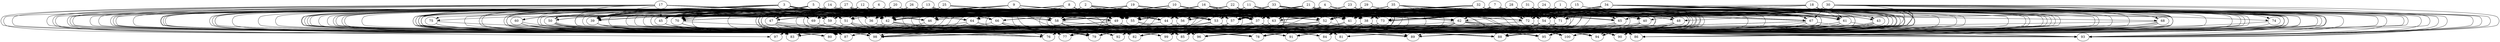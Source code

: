 // DAG automatically generated by daggen at Tue Jul 18 11:30:58 2017
// ./daggen --dot -n 100 --fat 0.8 --regular 0.8 --density 0.8 --jump 2 
digraph G {
  1 [size="198662981998", alpha="0.01"]
  1 -> 37 [size ="209715200"]
  1 -> 39 [size ="209715200"]
  1 -> 41 [size ="209715200"]
  1 -> 46 [size ="209715200"]
  1 -> 49 [size ="209715200"]
  1 -> 52 [size ="209715200"]
  1 -> 53 [size ="209715200"]
  1 -> 54 [size ="209715200"]
  1 -> 55 [size ="209715200"]
  1 -> 58 [size ="209715200"]
  1 -> 61 [size ="209715200"]
  1 -> 63 [size ="209715200"]
  1 -> 65 [size ="209715200"]
  1 -> 67 [size ="209715200"]
  1 -> 71 [size ="209715200"]
  1 -> 72 [size ="209715200"]
  1 -> 73 [size ="209715200"]
  1 -> 78 [size ="209715200"]
  1 -> 79 [size ="209715200"]
  1 -> 85 [size ="209715200"]
  1 -> 87 [size ="209715200"]
  1 -> 93 [size ="209715200"]
  1 -> 94 [size ="209715200"]
  1 -> 95 [size ="209715200"]
  1 -> 96 [size ="209715200"]
  2 [size="7670097732", alpha="0.02"]
  2 -> 36 [size ="679477248"]
  2 -> 38 [size ="679477248"]
  2 -> 39 [size ="679477248"]
  2 -> 42 [size ="679477248"]
  2 -> 44 [size ="679477248"]
  2 -> 46 [size ="679477248"]
  2 -> 48 [size ="679477248"]
  2 -> 49 [size ="679477248"]
  2 -> 50 [size ="679477248"]
  2 -> 52 [size ="679477248"]
  2 -> 53 [size ="679477248"]
  2 -> 54 [size ="679477248"]
  2 -> 55 [size ="679477248"]
  2 -> 56 [size ="679477248"]
  2 -> 58 [size ="679477248"]
  2 -> 59 [size ="679477248"]
  2 -> 61 [size ="679477248"]
  2 -> 63 [size ="679477248"]
  2 -> 69 [size ="679477248"]
  2 -> 70 [size ="679477248"]
  2 -> 71 [size ="679477248"]
  2 -> 72 [size ="679477248"]
  2 -> 73 [size ="679477248"]
  2 -> 77 [size ="679477248"]
  2 -> 78 [size ="679477248"]
  2 -> 79 [size ="679477248"]
  2 -> 85 [size ="679477248"]
  2 -> 95 [size ="679477248"]
  2 -> 98 [size ="679477248"]
  3 [size="1148637644", alpha="0.08"]
  3 -> 37 [size ="33554432"]
  3 -> 39 [size ="33554432"]
  3 -> 39 [size ="33554432"]
  3 -> 42 [size ="33554432"]
  3 -> 45 [size ="33554432"]
  3 -> 46 [size ="33554432"]
  3 -> 47 [size ="33554432"]
  3 -> 49 [size ="33554432"]
  3 -> 51 [size ="33554432"]
  3 -> 52 [size ="33554432"]
  3 -> 53 [size ="33554432"]
  3 -> 55 [size ="33554432"]
  3 -> 55 [size ="33554432"]
  3 -> 57 [size ="33554432"]
  3 -> 61 [size ="33554432"]
  3 -> 63 [size ="33554432"]
  3 -> 65 [size ="33554432"]
  3 -> 69 [size ="33554432"]
  3 -> 70 [size ="33554432"]
  3 -> 72 [size ="33554432"]
  3 -> 75 [size ="33554432"]
  3 -> 76 [size ="33554432"]
  3 -> 77 [size ="33554432"]
  3 -> 78 [size ="33554432"]
  3 -> 79 [size ="33554432"]
  3 -> 79 [size ="33554432"]
  3 -> 83 [size ="33554432"]
  3 -> 85 [size ="33554432"]
  3 -> 87 [size ="33554432"]
  3 -> 96 [size ="33554432"]
  4 [size="28991029248", alpha="0.00"]
  4 -> 37 [size ="75497472"]
  4 -> 39 [size ="75497472"]
  4 -> 41 [size ="75497472"]
  4 -> 43 [size ="75497472"]
  4 -> 44 [size ="75497472"]
  4 -> 46 [size ="75497472"]
  4 -> 49 [size ="75497472"]
  4 -> 49 [size ="75497472"]
  4 -> 52 [size ="75497472"]
  4 -> 52 [size ="75497472"]
  4 -> 53 [size ="75497472"]
  4 -> 54 [size ="75497472"]
  4 -> 57 [size ="75497472"]
  4 -> 57 [size ="75497472"]
  4 -> 61 [size ="75497472"]
  4 -> 62 [size ="75497472"]
  4 -> 63 [size ="75497472"]
  4 -> 70 [size ="75497472"]
  4 -> 71 [size ="75497472"]
  4 -> 72 [size ="75497472"]
  4 -> 76 [size ="75497472"]
  4 -> 79 [size ="75497472"]
  4 -> 82 [size ="75497472"]
  4 -> 84 [size ="75497472"]
  4 -> 85 [size ="75497472"]
  4 -> 93 [size ="75497472"]
  4 -> 100 [size ="75497472"]
  5 [size="10849911450", alpha="0.06"]
  5 -> 37 [size ="301989888"]
  5 -> 39 [size ="301989888"]
  5 -> 40 [size ="301989888"]
  5 -> 41 [size ="301989888"]
  5 -> 42 [size ="301989888"]
  5 -> 44 [size ="301989888"]
  5 -> 45 [size ="301989888"]
  5 -> 46 [size ="301989888"]
  5 -> 49 [size ="301989888"]
  5 -> 51 [size ="301989888"]
  5 -> 54 [size ="301989888"]
  5 -> 57 [size ="301989888"]
  5 -> 58 [size ="301989888"]
  5 -> 59 [size ="301989888"]
  5 -> 63 [size ="301989888"]
  5 -> 69 [size ="301989888"]
  5 -> 70 [size ="301989888"]
  5 -> 70 [size ="301989888"]
  5 -> 71 [size ="301989888"]
  5 -> 72 [size ="301989888"]
  5 -> 76 [size ="301989888"]
  5 -> 77 [size ="301989888"]
  5 -> 80 [size ="301989888"]
  5 -> 82 [size ="301989888"]
  5 -> 83 [size ="301989888"]
  5 -> 85 [size ="301989888"]
  5 -> 95 [size ="301989888"]
  5 -> 98 [size ="301989888"]
  5 -> 99 [size ="301989888"]
  6 [size="371782222019", alpha="0.14"]
  6 -> 37 [size ="301989888"]
  6 -> 41 [size ="301989888"]
  6 -> 42 [size ="301989888"]
  6 -> 44 [size ="301989888"]
  6 -> 45 [size ="301989888"]
  6 -> 47 [size ="301989888"]
  6 -> 49 [size ="301989888"]
  6 -> 52 [size ="301989888"]
  6 -> 53 [size ="301989888"]
  6 -> 54 [size ="301989888"]
  6 -> 56 [size ="301989888"]
  6 -> 59 [size ="301989888"]
  6 -> 61 [size ="301989888"]
  6 -> 62 [size ="301989888"]
  6 -> 69 [size ="301989888"]
  6 -> 70 [size ="301989888"]
  6 -> 71 [size ="301989888"]
  6 -> 73 [size ="301989888"]
  6 -> 76 [size ="301989888"]
  6 -> 79 [size ="301989888"]
  6 -> 82 [size ="301989888"]
  6 -> 87 [size ="301989888"]
  6 -> 94 [size ="301989888"]
  6 -> 96 [size ="301989888"]
  6 -> 98 [size ="301989888"]
  7 [size="374858871218", alpha="0.13"]
  7 -> 37 [size ="301989888"]
  7 -> 42 [size ="301989888"]
  7 -> 42 [size ="301989888"]
  7 -> 43 [size ="301989888"]
  7 -> 44 [size ="301989888"]
  7 -> 48 [size ="301989888"]
  7 -> 51 [size ="301989888"]
  7 -> 53 [size ="301989888"]
  7 -> 54 [size ="301989888"]
  7 -> 56 [size ="301989888"]
  7 -> 61 [size ="301989888"]
  7 -> 62 [size ="301989888"]
  7 -> 65 [size ="301989888"]
  7 -> 66 [size ="301989888"]
  7 -> 67 [size ="301989888"]
  7 -> 69 [size ="301989888"]
  7 -> 71 [size ="301989888"]
  7 -> 73 [size ="301989888"]
  7 -> 77 [size ="301989888"]
  7 -> 78 [size ="301989888"]
  7 -> 82 [size ="301989888"]
  7 -> 93 [size ="301989888"]
  7 -> 96 [size ="301989888"]
  7 -> 96 [size ="301989888"]
  7 -> 98 [size ="301989888"]
  8 [size="25791939506", alpha="0.08"]
  8 -> 37 [size ="33554432"]
  8 -> 38 [size ="33554432"]
  8 -> 39 [size ="33554432"]
  8 -> 40 [size ="33554432"]
  8 -> 42 [size ="33554432"]
  8 -> 44 [size ="33554432"]
  8 -> 45 [size ="33554432"]
  8 -> 49 [size ="33554432"]
  8 -> 50 [size ="33554432"]
  8 -> 53 [size ="33554432"]
  8 -> 56 [size ="33554432"]
  8 -> 57 [size ="33554432"]
  8 -> 59 [size ="33554432"]
  8 -> 62 [size ="33554432"]
  8 -> 63 [size ="33554432"]
  8 -> 69 [size ="33554432"]
  8 -> 70 [size ="33554432"]
  8 -> 72 [size ="33554432"]
  8 -> 78 [size ="33554432"]
  8 -> 79 [size ="33554432"]
  8 -> 88 [size ="33554432"]
  8 -> 96 [size ="33554432"]
  8 -> 98 [size ="33554432"]
  8 -> 100 [size ="33554432"]
  9 [size="270804217", alpha="0.17"]
  9 -> 36 [size ="33554432"]
  9 -> 38 [size ="33554432"]
  9 -> 39 [size ="33554432"]
  9 -> 42 [size ="33554432"]
  9 -> 42 [size ="33554432"]
  9 -> 44 [size ="33554432"]
  9 -> 45 [size ="33554432"]
  9 -> 46 [size ="33554432"]
  9 -> 47 [size ="33554432"]
  9 -> 55 [size ="33554432"]
  9 -> 56 [size ="33554432"]
  9 -> 58 [size ="33554432"]
  9 -> 59 [size ="33554432"]
  9 -> 61 [size ="33554432"]
  9 -> 62 [size ="33554432"]
  9 -> 63 [size ="33554432"]
  9 -> 70 [size ="33554432"]
  9 -> 72 [size ="33554432"]
  9 -> 73 [size ="33554432"]
  9 -> 78 [size ="33554432"]
  9 -> 79 [size ="33554432"]
  9 -> 81 [size ="33554432"]
  9 -> 95 [size ="33554432"]
  9 -> 98 [size ="33554432"]
  10 [size="8589934592", alpha="0.03"]
  10 -> 37 [size ="33554432"]
  10 -> 38 [size ="33554432"]
  10 -> 41 [size ="33554432"]
  10 -> 42 [size ="33554432"]
  10 -> 44 [size ="33554432"]
  10 -> 54 [size ="33554432"]
  10 -> 55 [size ="33554432"]
  10 -> 56 [size ="33554432"]
  10 -> 57 [size ="33554432"]
  10 -> 58 [size ="33554432"]
  10 -> 59 [size ="33554432"]
  10 -> 63 [size ="33554432"]
  10 -> 69 [size ="33554432"]
  10 -> 72 [size ="33554432"]
  10 -> 73 [size ="33554432"]
  10 -> 80 [size ="33554432"]
  10 -> 83 [size ="33554432"]
  10 -> 85 [size ="33554432"]
  11 [size="28991029248", alpha="0.06"]
  11 -> 37 [size ="75497472"]
  11 -> 41 [size ="75497472"]
  11 -> 44 [size ="75497472"]
  11 -> 45 [size ="75497472"]
  11 -> 47 [size ="75497472"]
  11 -> 49 [size ="75497472"]
  11 -> 54 [size ="75497472"]
  11 -> 55 [size ="75497472"]
  11 -> 56 [size ="75497472"]
  11 -> 57 [size ="75497472"]
  11 -> 59 [size ="75497472"]
  11 -> 63 [size ="75497472"]
  11 -> 64 [size ="75497472"]
  11 -> 67 [size ="75497472"]
  11 -> 69 [size ="75497472"]
  11 -> 71 [size ="75497472"]
  11 -> 72 [size ="75497472"]
  11 -> 76 [size ="75497472"]
  11 -> 79 [size ="75497472"]
  11 -> 82 [size ="75497472"]
  11 -> 94 [size ="75497472"]
  11 -> 95 [size ="75497472"]
  12 [size="10679253097", alpha="0.10"]
  12 -> 36 [size ="838860800"]
  12 -> 37 [size ="838860800"]
  12 -> 39 [size ="838860800"]
  12 -> 41 [size ="838860800"]
  12 -> 42 [size ="838860800"]
  12 -> 44 [size ="838860800"]
  12 -> 45 [size ="838860800"]
  12 -> 46 [size ="838860800"]
  12 -> 49 [size ="838860800"]
  12 -> 51 [size ="838860800"]
  12 -> 53 [size ="838860800"]
  12 -> 54 [size ="838860800"]
  12 -> 55 [size ="838860800"]
  12 -> 56 [size ="838860800"]
  12 -> 57 [size ="838860800"]
  12 -> 58 [size ="838860800"]
  12 -> 59 [size ="838860800"]
  12 -> 63 [size ="838860800"]
  12 -> 65 [size ="838860800"]
  12 -> 67 [size ="838860800"]
  12 -> 69 [size ="838860800"]
  12 -> 70 [size ="838860800"]
  12 -> 78 [size ="838860800"]
  12 -> 80 [size ="838860800"]
  12 -> 84 [size ="838860800"]
  12 -> 85 [size ="838860800"]
  12 -> 89 [size ="838860800"]
  12 -> 95 [size ="838860800"]
  12 -> 96 [size ="838860800"]
  12 -> 98 [size ="838860800"]
  12 -> 99 [size ="838860800"]
  13 [size="368293445632", alpha="0.02"]
  13 -> 37 [size ="411041792"]
  13 -> 37 [size ="411041792"]
  13 -> 39 [size ="411041792"]
  13 -> 41 [size ="411041792"]
  13 -> 42 [size ="411041792"]
  13 -> 46 [size ="411041792"]
  13 -> 47 [size ="411041792"]
  13 -> 48 [size ="411041792"]
  13 -> 51 [size ="411041792"]
  13 -> 53 [size ="411041792"]
  13 -> 53 [size ="411041792"]
  13 -> 55 [size ="411041792"]
  13 -> 59 [size ="411041792"]
  13 -> 60 [size ="411041792"]
  13 -> 61 [size ="411041792"]
  13 -> 63 [size ="411041792"]
  13 -> 66 [size ="411041792"]
  13 -> 69 [size ="411041792"]
  13 -> 70 [size ="411041792"]
  13 -> 71 [size ="411041792"]
  13 -> 72 [size ="411041792"]
  13 -> 73 [size ="411041792"]
  13 -> 76 [size ="411041792"]
  13 -> 78 [size ="411041792"]
  13 -> 79 [size ="411041792"]
  13 -> 84 [size ="411041792"]
  13 -> 98 [size ="411041792"]
  13 -> 99 [size ="411041792"]
  14 [size="36837519431", alpha="0.08"]
  14 -> 37 [size ="838860800"]
  14 -> 39 [size ="838860800"]
  14 -> 39 [size ="838860800"]
  14 -> 42 [size ="838860800"]
  14 -> 42 [size ="838860800"]
  14 -> 44 [size ="838860800"]
  14 -> 45 [size ="838860800"]
  14 -> 52 [size ="838860800"]
  14 -> 54 [size ="838860800"]
  14 -> 56 [size ="838860800"]
  14 -> 58 [size ="838860800"]
  14 -> 59 [size ="838860800"]
  14 -> 59 [size ="838860800"]
  14 -> 60 [size ="838860800"]
  14 -> 63 [size ="838860800"]
  14 -> 66 [size ="838860800"]
  14 -> 69 [size ="838860800"]
  14 -> 69 [size ="838860800"]
  14 -> 72 [size ="838860800"]
  14 -> 76 [size ="838860800"]
  14 -> 79 [size ="838860800"]
  14 -> 80 [size ="838860800"]
  14 -> 84 [size ="838860800"]
  14 -> 99 [size ="838860800"]
  15 [size="9443990715", alpha="0.08"]
  15 -> 37 [size ="209715200"]
  15 -> 42 [size ="209715200"]
  15 -> 44 [size ="209715200"]
  15 -> 52 [size ="209715200"]
  15 -> 57 [size ="209715200"]
  15 -> 58 [size ="209715200"]
  15 -> 59 [size ="209715200"]
  15 -> 61 [size ="209715200"]
  15 -> 62 [size ="209715200"]
  15 -> 63 [size ="209715200"]
  15 -> 71 [size ="209715200"]
  15 -> 72 [size ="209715200"]
  15 -> 79 [size ="209715200"]
  15 -> 80 [size ="209715200"]
  15 -> 81 [size ="209715200"]
  15 -> 84 [size ="209715200"]
  15 -> 85 [size ="209715200"]
  15 -> 96 [size ="209715200"]
  15 -> 99 [size ="209715200"]
  15 -> 100 [size ="209715200"]
  16 [size="28991029248", alpha="0.03"]
  16 -> 37 [size ="75497472"]
  16 -> 39 [size ="75497472"]
  16 -> 42 [size ="75497472"]
  16 -> 47 [size ="75497472"]
  16 -> 49 [size ="75497472"]
  16 -> 51 [size ="75497472"]
  16 -> 53 [size ="75497472"]
  16 -> 54 [size ="75497472"]
  16 -> 55 [size ="75497472"]
  16 -> 58 [size ="75497472"]
  16 -> 59 [size ="75497472"]
  16 -> 61 [size ="75497472"]
  16 -> 62 [size ="75497472"]
  16 -> 63 [size ="75497472"]
  16 -> 65 [size ="75497472"]
  16 -> 69 [size ="75497472"]
  16 -> 70 [size ="75497472"]
  16 -> 71 [size ="75497472"]
  16 -> 73 [size ="75497472"]
  16 -> 79 [size ="75497472"]
  16 -> 81 [size ="75497472"]
  16 -> 94 [size ="75497472"]
  16 -> 95 [size ="75497472"]
  16 -> 97 [size ="75497472"]
  16 -> 99 [size ="75497472"]
  17 [size="1073741824000", alpha="0.20"]
  17 -> 38 [size ="838860800"]
  17 -> 39 [size ="838860800"]
  17 -> 41 [size ="838860800"]
  17 -> 42 [size ="838860800"]
  17 -> 45 [size ="838860800"]
  17 -> 49 [size ="838860800"]
  17 -> 53 [size ="838860800"]
  17 -> 55 [size ="838860800"]
  17 -> 57 [size ="838860800"]
  17 -> 59 [size ="838860800"]
  17 -> 59 [size ="838860800"]
  17 -> 71 [size ="838860800"]
  17 -> 73 [size ="838860800"]
  17 -> 76 [size ="838860800"]
  17 -> 79 [size ="838860800"]
  17 -> 80 [size ="838860800"]
  17 -> 87 [size ="838860800"]
  17 -> 90 [size ="838860800"]
  17 -> 91 [size ="838860800"]
  17 -> 95 [size ="838860800"]
  17 -> 97 [size ="838860800"]
  17 -> 98 [size ="838860800"]
  17 -> 99 [size ="838860800"]
  18 [size="51767337328", alpha="0.00"]
  18 -> 38 [size ="838860800"]
  18 -> 39 [size ="838860800"]
  18 -> 40 [size ="838860800"]
  18 -> 41 [size ="838860800"]
  18 -> 42 [size ="838860800"]
  18 -> 49 [size ="838860800"]
  18 -> 54 [size ="838860800"]
  18 -> 57 [size ="838860800"]
  18 -> 61 [size ="838860800"]
  18 -> 72 [size ="838860800"]
  18 -> 74 [size ="838860800"]
  18 -> 76 [size ="838860800"]
  18 -> 78 [size ="838860800"]
  18 -> 82 [size ="838860800"]
  18 -> 85 [size ="838860800"]
  18 -> 86 [size ="838860800"]
  18 -> 94 [size ="838860800"]
  18 -> 95 [size ="838860800"]
  18 -> 96 [size ="838860800"]
  19 [size="35738501054", alpha="0.00"]
  19 -> 37 [size ="33554432"]
  19 -> 38 [size ="33554432"]
  19 -> 39 [size ="33554432"]
  19 -> 41 [size ="33554432"]
  19 -> 42 [size ="33554432"]
  19 -> 46 [size ="33554432"]
  19 -> 49 [size ="33554432"]
  19 -> 51 [size ="33554432"]
  19 -> 52 [size ="33554432"]
  19 -> 55 [size ="33554432"]
  19 -> 56 [size ="33554432"]
  19 -> 58 [size ="33554432"]
  19 -> 63 [size ="33554432"]
  19 -> 65 [size ="33554432"]
  19 -> 67 [size ="33554432"]
  19 -> 70 [size ="33554432"]
  19 -> 74 [size ="33554432"]
  19 -> 76 [size ="33554432"]
  19 -> 96 [size ="33554432"]
  20 [size="748795687547", alpha="0.08"]
  20 -> 36 [size ="679477248"]
  20 -> 37 [size ="679477248"]
  20 -> 38 [size ="679477248"]
  20 -> 39 [size ="679477248"]
  20 -> 45 [size ="679477248"]
  20 -> 51 [size ="679477248"]
  20 -> 52 [size ="679477248"]
  20 -> 53 [size ="679477248"]
  20 -> 54 [size ="679477248"]
  20 -> 55 [size ="679477248"]
  20 -> 57 [size ="679477248"]
  20 -> 59 [size ="679477248"]
  20 -> 60 [size ="679477248"]
  20 -> 63 [size ="679477248"]
  20 -> 69 [size ="679477248"]
  20 -> 70 [size ="679477248"]
  20 -> 72 [size ="679477248"]
  20 -> 73 [size ="679477248"]
  20 -> 77 [size ="679477248"]
  20 -> 78 [size ="679477248"]
  20 -> 82 [size ="679477248"]
  20 -> 98 [size ="679477248"]
  21 [size="356946878756", alpha="0.14"]
  21 -> 36 [size ="536870912"]
  21 -> 38 [size ="536870912"]
  21 -> 38 [size ="536870912"]
  21 -> 39 [size ="536870912"]
  21 -> 41 [size ="536870912"]
  21 -> 49 [size ="536870912"]
  21 -> 52 [size ="536870912"]
  21 -> 53 [size ="536870912"]
  21 -> 54 [size ="536870912"]
  21 -> 55 [size ="536870912"]
  21 -> 56 [size ="536870912"]
  21 -> 57 [size ="536870912"]
  21 -> 59 [size ="536870912"]
  21 -> 63 [size ="536870912"]
  21 -> 69 [size ="536870912"]
  21 -> 70 [size ="536870912"]
  21 -> 71 [size ="536870912"]
  21 -> 72 [size ="536870912"]
  21 -> 73 [size ="536870912"]
  21 -> 81 [size ="536870912"]
  21 -> 88 [size ="536870912"]
  21 -> 90 [size ="536870912"]
  21 -> 93 [size ="536870912"]
  22 [size="1073741824000", alpha="0.07"]
  22 -> 37 [size ="838860800"]
  22 -> 38 [size ="838860800"]
  22 -> 41 [size ="838860800"]
  22 -> 42 [size ="838860800"]
  22 -> 45 [size ="838860800"]
  22 -> 46 [size ="838860800"]
  22 -> 48 [size ="838860800"]
  22 -> 49 [size ="838860800"]
  22 -> 50 [size ="838860800"]
  22 -> 51 [size ="838860800"]
  22 -> 52 [size ="838860800"]
  22 -> 53 [size ="838860800"]
  22 -> 55 [size ="838860800"]
  22 -> 57 [size ="838860800"]
  22 -> 58 [size ="838860800"]
  22 -> 59 [size ="838860800"]
  22 -> 60 [size ="838860800"]
  22 -> 62 [size ="838860800"]
  22 -> 63 [size ="838860800"]
  22 -> 65 [size ="838860800"]
  22 -> 66 [size ="838860800"]
  22 -> 69 [size ="838860800"]
  22 -> 71 [size ="838860800"]
  22 -> 72 [size ="838860800"]
  22 -> 73 [size ="838860800"]
  22 -> 76 [size ="838860800"]
  22 -> 86 [size ="838860800"]
  22 -> 88 [size ="838860800"]
  22 -> 94 [size ="838860800"]
  22 -> 99 [size ="838860800"]
  22 -> 100 [size ="838860800"]
  23 [size="1073741824000", alpha="0.01"]
  23 -> 36 [size ="838860800"]
  23 -> 37 [size ="838860800"]
  23 -> 40 [size ="838860800"]
  23 -> 41 [size ="838860800"]
  23 -> 45 [size ="838860800"]
  23 -> 46 [size ="838860800"]
  23 -> 48 [size ="838860800"]
  23 -> 57 [size ="838860800"]
  23 -> 58 [size ="838860800"]
  23 -> 59 [size ="838860800"]
  23 -> 62 [size ="838860800"]
  23 -> 71 [size ="838860800"]
  23 -> 72 [size ="838860800"]
  23 -> 73 [size ="838860800"]
  23 -> 84 [size ="838860800"]
  23 -> 91 [size ="838860800"]
  23 -> 99 [size ="838860800"]
  24 [size="8589934592", alpha="0.19"]
  24 -> 38 [size ="33554432"]
  24 -> 41 [size ="33554432"]
  24 -> 44 [size ="33554432"]
  24 -> 51 [size ="33554432"]
  24 -> 52 [size ="33554432"]
  24 -> 53 [size ="33554432"]
  24 -> 55 [size ="33554432"]
  24 -> 56 [size ="33554432"]
  24 -> 58 [size ="33554432"]
  24 -> 59 [size ="33554432"]
  24 -> 61 [size ="33554432"]
  24 -> 63 [size ="33554432"]
  24 -> 67 [size ="33554432"]
  24 -> 71 [size ="33554432"]
  24 -> 72 [size ="33554432"]
  24 -> 73 [size ="33554432"]
  24 -> 84 [size ="33554432"]
  24 -> 85 [size ="33554432"]
  24 -> 88 [size ="33554432"]
  24 -> 93 [size ="33554432"]
  24 -> 96 [size ="33554432"]
  24 -> 99 [size ="33554432"]
  24 -> 100 [size ="33554432"]
  25 [size="15313113360", alpha="0.14"]
  25 -> 37 [size ="679477248"]
  25 -> 38 [size ="679477248"]
  25 -> 39 [size ="679477248"]
  25 -> 41 [size ="679477248"]
  25 -> 44 [size ="679477248"]
  25 -> 46 [size ="679477248"]
  25 -> 47 [size ="679477248"]
  25 -> 50 [size ="679477248"]
  25 -> 51 [size ="679477248"]
  25 -> 52 [size ="679477248"]
  25 -> 57 [size ="679477248"]
  25 -> 58 [size ="679477248"]
  25 -> 59 [size ="679477248"]
  25 -> 63 [size ="679477248"]
  25 -> 69 [size ="679477248"]
  25 -> 71 [size ="679477248"]
  25 -> 73 [size ="679477248"]
  25 -> 75 [size ="679477248"]
  25 -> 80 [size ="679477248"]
  25 -> 81 [size ="679477248"]
  25 -> 96 [size ="679477248"]
  26 [size="19959745510", alpha="0.06"]
  26 -> 37 [size ="75497472"]
  26 -> 38 [size ="75497472"]
  26 -> 39 [size ="75497472"]
  26 -> 41 [size ="75497472"]
  26 -> 42 [size ="75497472"]
  26 -> 45 [size ="75497472"]
  26 -> 47 [size ="75497472"]
  26 -> 48 [size ="75497472"]
  26 -> 49 [size ="75497472"]
  26 -> 50 [size ="75497472"]
  26 -> 51 [size ="75497472"]
  26 -> 52 [size ="75497472"]
  26 -> 56 [size ="75497472"]
  26 -> 59 [size ="75497472"]
  26 -> 63 [size ="75497472"]
  26 -> 64 [size ="75497472"]
  26 -> 67 [size ="75497472"]
  26 -> 69 [size ="75497472"]
  26 -> 70 [size ="75497472"]
  26 -> 71 [size ="75497472"]
  26 -> 72 [size ="75497472"]
  26 -> 73 [size ="75497472"]
  26 -> 76 [size ="75497472"]
  26 -> 77 [size ="75497472"]
  26 -> 79 [size ="75497472"]
  26 -> 82 [size ="75497472"]
  26 -> 85 [size ="75497472"]
  27 [size="161956567421", alpha="0.12"]
  27 -> 36 [size ="679477248"]
  27 -> 39 [size ="679477248"]
  27 -> 39 [size ="679477248"]
  27 -> 41 [size ="679477248"]
  27 -> 44 [size ="679477248"]
  27 -> 45 [size ="679477248"]
  27 -> 47 [size ="679477248"]
  27 -> 49 [size ="679477248"]
  27 -> 49 [size ="679477248"]
  27 -> 50 [size ="679477248"]
  27 -> 51 [size ="679477248"]
  27 -> 52 [size ="679477248"]
  27 -> 56 [size ="679477248"]
  27 -> 58 [size ="679477248"]
  27 -> 59 [size ="679477248"]
  27 -> 61 [size ="679477248"]
  27 -> 64 [size ="679477248"]
  27 -> 65 [size ="679477248"]
  27 -> 71 [size ="679477248"]
  27 -> 72 [size ="679477248"]
  27 -> 76 [size ="679477248"]
  27 -> 80 [size ="679477248"]
  27 -> 82 [size ="679477248"]
  27 -> 84 [size ="679477248"]
  27 -> 92 [size ="679477248"]
  27 -> 93 [size ="679477248"]
  27 -> 99 [size ="679477248"]
  28 [size="21641648587", alpha="0.08"]
  28 -> 37 [size ="411041792"]
  28 -> 40 [size ="411041792"]
  28 -> 41 [size ="411041792"]
  28 -> 43 [size ="411041792"]
  28 -> 45 [size ="411041792"]
  28 -> 48 [size ="411041792"]
  28 -> 49 [size ="411041792"]
  28 -> 52 [size ="411041792"]
  28 -> 53 [size ="411041792"]
  28 -> 54 [size ="411041792"]
  28 -> 56 [size ="411041792"]
  28 -> 57 [size ="411041792"]
  28 -> 59 [size ="411041792"]
  28 -> 61 [size ="411041792"]
  28 -> 63 [size ="411041792"]
  28 -> 65 [size ="411041792"]
  28 -> 67 [size ="411041792"]
  28 -> 69 [size ="411041792"]
  28 -> 71 [size ="411041792"]
  28 -> 72 [size ="411041792"]
  28 -> 73 [size ="411041792"]
  28 -> 82 [size ="411041792"]
  28 -> 86 [size ="411041792"]
  28 -> 93 [size ="411041792"]
  28 -> 95 [size ="411041792"]
  29 [size="28991029248", alpha="0.01"]
  29 -> 38 [size ="75497472"]
  29 -> 41 [size ="75497472"]
  29 -> 41 [size ="75497472"]
  29 -> 42 [size ="75497472"]
  29 -> 44 [size ="75497472"]
  29 -> 46 [size ="75497472"]
  29 -> 49 [size ="75497472"]
  29 -> 52 [size ="75497472"]
  29 -> 53 [size ="75497472"]
  29 -> 54 [size ="75497472"]
  29 -> 59 [size ="75497472"]
  29 -> 60 [size ="75497472"]
  29 -> 63 [size ="75497472"]
  29 -> 68 [size ="75497472"]
  29 -> 71 [size ="75497472"]
  29 -> 73 [size ="75497472"]
  29 -> 84 [size ="75497472"]
  29 -> 89 [size ="75497472"]
  29 -> 93 [size ="75497472"]
  29 -> 96 [size ="75497472"]
  30 [size="549755813888", alpha="0.13"]
  30 -> 37 [size ="536870912"]
  30 -> 44 [size ="536870912"]
  30 -> 47 [size ="536870912"]
  30 -> 48 [size ="536870912"]
  30 -> 51 [size ="536870912"]
  30 -> 52 [size ="536870912"]
  30 -> 54 [size ="536870912"]
  30 -> 56 [size ="536870912"]
  30 -> 61 [size ="536870912"]
  30 -> 65 [size ="536870912"]
  30 -> 67 [size ="536870912"]
  30 -> 68 [size ="536870912"]
  30 -> 72 [size ="536870912"]
  30 -> 73 [size ="536870912"]
  30 -> 76 [size ="536870912"]
  30 -> 78 [size ="536870912"]
  30 -> 82 [size ="536870912"]
  30 -> 84 [size ="536870912"]
  30 -> 85 [size ="536870912"]
  30 -> 89 [size ="536870912"]
  30 -> 90 [size ="536870912"]
  30 -> 93 [size ="536870912"]
  30 -> 94 [size ="536870912"]
  31 [size="52333746636", alpha="0.05"]
  31 -> 37 [size ="134217728"]
  31 -> 39 [size ="134217728"]
  31 -> 41 [size ="134217728"]
  31 -> 43 [size ="134217728"]
  31 -> 44 [size ="134217728"]
  31 -> 49 [size ="134217728"]
  31 -> 51 [size ="134217728"]
  31 -> 54 [size ="134217728"]
  31 -> 56 [size ="134217728"]
  31 -> 61 [size ="134217728"]
  31 -> 63 [size ="134217728"]
  31 -> 65 [size ="134217728"]
  31 -> 71 [size ="134217728"]
  31 -> 72 [size ="134217728"]
  31 -> 73 [size ="134217728"]
  31 -> 78 [size ="134217728"]
  31 -> 79 [size ="134217728"]
  31 -> 85 [size ="134217728"]
  31 -> 93 [size ="134217728"]
  31 -> 95 [size ="134217728"]
  32 [size="549755813888", alpha="0.10"]
  32 -> 37 [size ="536870912"]
  32 -> 40 [size ="536870912"]
  32 -> 41 [size ="536870912"]
  32 -> 42 [size ="536870912"]
  32 -> 43 [size ="536870912"]
  32 -> 47 [size ="536870912"]
  32 -> 51 [size ="536870912"]
  32 -> 52 [size ="536870912"]
  32 -> 53 [size ="536870912"]
  32 -> 54 [size ="536870912"]
  32 -> 55 [size ="536870912"]
  32 -> 63 [size ="536870912"]
  32 -> 65 [size ="536870912"]
  32 -> 67 [size ="536870912"]
  32 -> 69 [size ="536870912"]
  32 -> 70 [size ="536870912"]
  32 -> 71 [size ="536870912"]
  32 -> 72 [size ="536870912"]
  32 -> 73 [size ="536870912"]
  32 -> 76 [size ="536870912"]
  32 -> 78 [size ="536870912"]
  32 -> 79 [size ="536870912"]
  32 -> 83 [size ="536870912"]
  32 -> 90 [size ="536870912"]
  32 -> 95 [size ="536870912"]
  32 -> 96 [size ="536870912"]
  33 [size="25908165114", alpha="0.09"]
  33 -> 37 [size ="75497472"]
  33 -> 40 [size ="75497472"]
  33 -> 42 [size ="75497472"]
  33 -> 44 [size ="75497472"]
  33 -> 46 [size ="75497472"]
  33 -> 52 [size ="75497472"]
  33 -> 53 [size ="75497472"]
  33 -> 54 [size ="75497472"]
  33 -> 55 [size ="75497472"]
  33 -> 63 [size ="75497472"]
  33 -> 64 [size ="75497472"]
  33 -> 65 [size ="75497472"]
  33 -> 65 [size ="75497472"]
  33 -> 67 [size ="75497472"]
  33 -> 71 [size ="75497472"]
  33 -> 72 [size ="75497472"]
  33 -> 76 [size ="75497472"]
  33 -> 78 [size ="75497472"]
  33 -> 79 [size ="75497472"]
  33 -> 80 [size ="75497472"]
  33 -> 98 [size ="75497472"]
  34 [size="28991029248", alpha="0.19"]
  34 -> 38 [size ="75497472"]
  34 -> 43 [size ="75497472"]
  34 -> 45 [size ="75497472"]
  34 -> 52 [size ="75497472"]
  34 -> 55 [size ="75497472"]
  34 -> 56 [size ="75497472"]
  34 -> 57 [size ="75497472"]
  34 -> 59 [size ="75497472"]
  34 -> 61 [size ="75497472"]
  34 -> 63 [size ="75497472"]
  34 -> 64 [size ="75497472"]
  34 -> 65 [size ="75497472"]
  34 -> 69 [size ="75497472"]
  34 -> 71 [size ="75497472"]
  34 -> 71 [size ="75497472"]
  34 -> 72 [size ="75497472"]
  34 -> 73 [size ="75497472"]
  34 -> 78 [size ="75497472"]
  34 -> 79 [size ="75497472"]
  34 -> 86 [size ="75497472"]
  34 -> 87 [size ="75497472"]
  34 -> 89 [size ="75497472"]
  34 -> 93 [size ="75497472"]
  34 -> 94 [size ="75497472"]
  34 -> 95 [size ="75497472"]
  34 -> 96 [size ="75497472"]
  34 -> 98 [size ="75497472"]
  34 -> 99 [size ="75497472"]
  35 [size="1073741824000", alpha="0.12"]
  35 -> 37 [size ="838860800"]
  35 -> 38 [size ="838860800"]
  35 -> 44 [size ="838860800"]
  35 -> 46 [size ="838860800"]
  35 -> 47 [size ="838860800"]
  35 -> 49 [size ="838860800"]
  35 -> 51 [size ="838860800"]
  35 -> 52 [size ="838860800"]
  35 -> 53 [size ="838860800"]
  35 -> 55 [size ="838860800"]
  35 -> 57 [size ="838860800"]
  35 -> 59 [size ="838860800"]
  35 -> 61 [size ="838860800"]
  35 -> 63 [size ="838860800"]
  35 -> 65 [size ="838860800"]
  35 -> 67 [size ="838860800"]
  35 -> 71 [size ="838860800"]
  35 -> 72 [size ="838860800"]
  35 -> 76 [size ="838860800"]
  35 -> 77 [size ="838860800"]
  35 -> 79 [size ="838860800"]
  35 -> 86 [size ="838860800"]
  35 -> 89 [size ="838860800"]
  35 -> 93 [size ="838860800"]
  35 -> 98 [size ="838860800"]
  35 -> 99 [size ="838860800"]
  36 [size="676197272909", alpha="0.18"]
  36 -> 82 [size ="679477248"]
  36 -> 89 [size ="679477248"]
  36 -> 93 [size ="679477248"]
  37 [size="1073741824000", alpha="0.14"]
  37 -> 78 [size ="838860800"]
  37 -> 80 [size ="838860800"]
  37 -> 82 [size ="838860800"]
  37 -> 84 [size ="838860800"]
  37 -> 89 [size ="838860800"]
  37 -> 93 [size ="838860800"]
  37 -> 95 [size ="838860800"]
  37 -> 99 [size ="838860800"]
  38 [size="2202241429", alpha="0.09"]
  38 -> 76 [size ="75497472"]
  38 -> 84 [size ="75497472"]
  38 -> 86 [size ="75497472"]
  38 -> 89 [size ="75497472"]
  38 -> 94 [size ="75497472"]
  39 [size="231928233984", alpha="0.05"]
  39 -> 76 [size ="301989888"]
  39 -> 77 [size ="301989888"]
  39 -> 78 [size ="301989888"]
  39 -> 80 [size ="301989888"]
  39 -> 85 [size ="301989888"]
  39 -> 87 [size ="301989888"]
  39 -> 99 [size ="301989888"]
  40 [size="43211639476", alpha="0.05"]
  40 -> 76 [size ="33554432"]
  40 -> 77 [size ="33554432"]
  40 -> 88 [size ="33554432"]
  40 -> 94 [size ="33554432"]
  41 [size="2098999661", alpha="0.04"]
  41 -> 76 [size ="33554432"]
  41 -> 78 [size ="33554432"]
  41 -> 88 [size ="33554432"]
  42 [size="25256208278", alpha="0.18"]
  42 -> 76 [size ="838860800"]
  42 -> 78 [size ="838860800"]
  42 -> 80 [size ="838860800"]
  42 -> 88 [size ="838860800"]
  42 -> 93 [size ="838860800"]
  42 -> 98 [size ="838860800"]
  43 [size="134217728000", alpha="0.04"]
  43 -> 78 [size ="209715200"]
  43 -> 80 [size ="209715200"]
  43 -> 80 [size ="209715200"]
  43 -> 82 [size ="209715200"]
  43 -> 84 [size ="209715200"]
  43 -> 94 [size ="209715200"]
  43 -> 95 [size ="209715200"]
  44 [size="68719476736", alpha="0.05"]
  44 -> 84 [size ="134217728"]
  44 -> 91 [size ="134217728"]
  44 -> 97 [size ="134217728"]
  44 -> 99 [size ="134217728"]
  44 -> 100 [size ="134217728"]
  45 [size="231928233984", alpha="0.14"]
  45 -> 96 [size ="301989888"]
  45 -> 98 [size ="301989888"]
  45 -> 100 [size ="301989888"]
  46 [size="196148693076", alpha="0.20"]
  46 -> 98 [size ="301989888"]
  47 [size="290634275517", alpha="0.09"]
  47 -> 78 [size ="209715200"]
  47 -> 79 [size ="209715200"]
  47 -> 82 [size ="209715200"]
  47 -> 83 [size ="209715200"]
  47 -> 85 [size ="209715200"]
  47 -> 90 [size ="209715200"]
  47 -> 95 [size ="209715200"]
  47 -> 96 [size ="209715200"]
  47 -> 98 [size ="209715200"]
  48 [size="870913618952", alpha="0.16"]
  48 -> 79 [size ="536870912"]
  48 -> 90 [size ="536870912"]
  48 -> 95 [size ="536870912"]
  48 -> 96 [size ="536870912"]
  48 -> 99 [size ="536870912"]
  49 [size="638899430676", alpha="0.17"]
  49 -> 77 [size ="838860800"]
  49 -> 78 [size ="838860800"]
  49 -> 80 [size ="838860800"]
  49 -> 82 [size ="838860800"]
  49 -> 86 [size ="838860800"]
  49 -> 95 [size ="838860800"]
  49 -> 96 [size ="838860800"]
  49 -> 98 [size ="838860800"]
  50 [size="549755813888", alpha="0.03"]
  50 -> 78 [size ="536870912"]
  50 -> 78 [size ="536870912"]
  50 -> 80 [size ="536870912"]
  50 -> 82 [size ="536870912"]
  50 -> 85 [size ="536870912"]
  50 -> 94 [size ="536870912"]
  50 -> 96 [size ="536870912"]
  50 -> 98 [size ="536870912"]
  51 [size="1073741824000", alpha="0.03"]
  51 -> 78 [size ="838860800"]
  51 -> 79 [size ="838860800"]
  51 -> 80 [size ="838860800"]
  51 -> 85 [size ="838860800"]
  51 -> 88 [size ="838860800"]
  51 -> 94 [size ="838860800"]
  51 -> 98 [size ="838860800"]
  51 -> 99 [size ="838860800"]
  52 [size="18350024340", alpha="0.04"]
  52 -> 76 [size ="536870912"]
  52 -> 78 [size ="536870912"]
  52 -> 79 [size ="536870912"]
  52 -> 80 [size ="536870912"]
  52 -> 82 [size ="536870912"]
  52 -> 84 [size ="536870912"]
  52 -> 86 [size ="536870912"]
  52 -> 92 [size ="536870912"]
  52 -> 96 [size ="536870912"]
  52 -> 98 [size ="536870912"]
  52 -> 99 [size ="536870912"]
  53 [size="8366068496", alpha="0.00"]
  53 -> 76 [size ="301989888"]
  53 -> 80 [size ="301989888"]
  53 -> 86 [size ="301989888"]
  53 -> 92 [size ="301989888"]
  53 -> 94 [size ="301989888"]
  53 -> 99 [size ="301989888"]
  54 [size="549755813888", alpha="0.01"]
  54 -> 78 [size ="536870912"]
  54 -> 87 [size ="536870912"]
  54 -> 88 [size ="536870912"]
  54 -> 90 [size ="536870912"]
  54 -> 93 [size ="536870912"]
  54 -> 95 [size ="536870912"]
  54 -> 99 [size ="536870912"]
  55 [size="17615149547", alpha="0.14"]
  55 -> 85 [size ="838860800"]
  55 -> 88 [size ="838860800"]
  56 [size="28991029248", alpha="0.03"]
  56 -> 79 [size ="75497472"]
  56 -> 96 [size ="75497472"]
  56 -> 99 [size ="75497472"]
  57 [size="231928233984", alpha="0.06"]
  57 -> 77 [size ="301989888"]
  57 -> 79 [size ="301989888"]
  57 -> 82 [size ="301989888"]
  57 -> 85 [size ="301989888"]
  57 -> 87 [size ="301989888"]
  58 [size="27355570442", alpha="0.11"]
  58 -> 76 [size ="536870912"]
  58 -> 77 [size ="536870912"]
  58 -> 79 [size ="536870912"]
  58 -> 82 [size ="536870912"]
  58 -> 85 [size ="536870912"]
  58 -> 88 [size ="536870912"]
  58 -> 90 [size ="536870912"]
  58 -> 93 [size ="536870912"]
  59 [size="1073741824000", alpha="0.14"]
  59 -> 80 [size ="838860800"]
  59 -> 83 [size ="838860800"]
  59 -> 84 [size ="838860800"]
  59 -> 85 [size ="838860800"]
  59 -> 96 [size ="838860800"]
  60 [size="1885919334", alpha="0.17"]
  60 -> 77 [size ="134217728"]
  60 -> 79 [size ="134217728"]
  60 -> 81 [size ="134217728"]
  60 -> 87 [size ="134217728"]
  60 -> 94 [size ="134217728"]
  60 -> 96 [size ="134217728"]
  60 -> 99 [size ="134217728"]
  61 [size="231928233984", alpha="0.03"]
  61 -> 77 [size ="301989888"]
  61 -> 81 [size ="301989888"]
  61 -> 89 [size ="301989888"]
  61 -> 93 [size ="301989888"]
  61 -> 94 [size ="301989888"]
  61 -> 98 [size ="301989888"]
  61 -> 99 [size ="301989888"]
  61 -> 100 [size ="301989888"]
  62 [size="1073741824000", alpha="0.18"]
  62 -> 77 [size ="838860800"]
  62 -> 84 [size ="838860800"]
  62 -> 89 [size ="838860800"]
  62 -> 93 [size ="838860800"]
  62 -> 94 [size ="838860800"]
  62 -> 95 [size ="838860800"]
  62 -> 96 [size ="838860800"]
  62 -> 98 [size ="838860800"]
  62 -> 99 [size ="838860800"]
  62 -> 100 [size ="838860800"]
  63 [size="82386276955", alpha="0.06"]
  63 -> 78 [size ="75497472"]
  63 -> 79 [size ="75497472"]
  63 -> 83 [size ="75497472"]
  63 -> 89 [size ="75497472"]
  63 -> 91 [size ="75497472"]
  63 -> 93 [size ="75497472"]
  63 -> 98 [size ="75497472"]
  63 -> 99 [size ="75497472"]
  64 [size="10329940429", alpha="0.09"]
  64 -> 78 [size ="679477248"]
  64 -> 79 [size ="679477248"]
  64 -> 83 [size ="679477248"]
  64 -> 98 [size ="679477248"]
  64 -> 99 [size ="679477248"]
  65 [size="368293445632", alpha="0.06"]
  65 -> 76 [size ="411041792"]
  65 -> 78 [size ="411041792"]
  65 -> 82 [size ="411041792"]
  65 -> 90 [size ="411041792"]
  65 -> 94 [size ="411041792"]
  65 -> 99 [size ="411041792"]
  66 [size="2751587340", alpha="0.05"]
  66 -> 76 [size ="134217728"]
  66 -> 77 [size ="134217728"]
  66 -> 84 [size ="134217728"]
  66 -> 92 [size ="134217728"]
  66 -> 96 [size ="134217728"]
  66 -> 98 [size ="134217728"]
  67 [size="30139896735", alpha="0.07"]
  67 -> 77 [size ="33554432"]
  67 -> 87 [size ="33554432"]
  67 -> 88 [size ="33554432"]
  67 -> 91 [size ="33554432"]
  67 -> 93 [size ="33554432"]
  67 -> 94 [size ="33554432"]
  67 -> 100 [size ="33554432"]
  68 [size="549755813888", alpha="0.03"]
  68 -> 78 [size ="536870912"]
  68 -> 85 [size ="536870912"]
  68 -> 88 [size ="536870912"]
  68 -> 90 [size ="536870912"]
  68 -> 95 [size ="536870912"]
  68 -> 98 [size ="536870912"]
  69 [size="368293445632", alpha="0.12"]
  69 -> 82 [size ="411041792"]
  69 -> 84 [size ="411041792"]
  69 -> 96 [size ="411041792"]
  69 -> 99 [size ="411041792"]
  70 [size="1073741824000", alpha="0.02"]
  70 -> 80 [size ="838860800"]
  70 -> 83 [size ="838860800"]
  70 -> 87 [size ="838860800"]
  70 -> 88 [size ="838860800"]
  70 -> 98 [size ="838860800"]
  71 [size="22573293066", alpha="0.01"]
  71 -> 88 [size ="75497472"]
  71 -> 92 [size ="75497472"]
  72 [size="99405087955", alpha="0.17"]
  72 -> 79 [size ="75497472"]
  72 -> 86 [size ="75497472"]
  72 -> 93 [size ="75497472"]
  72 -> 94 [size ="75497472"]
  72 -> 99 [size ="75497472"]
  73 [size="112307360789", alpha="0.12"]
  73 -> 79 [size ="209715200"]
  73 -> 80 [size ="209715200"]
  73 -> 84 [size ="209715200"]
  73 -> 91 [size ="209715200"]
  73 -> 99 [size ="209715200"]
  74 [size="2973782049", alpha="0.10"]
  74 -> 88 [size ="301989888"]
  74 -> 90 [size ="301989888"]
  75 [size="368293445632", alpha="0.06"]
  75 -> 82 [size ="411041792"]
  75 -> 89 [size ="411041792"]
  75 -> 99 [size ="411041792"]
  76 [size="137454511650", alpha="0.05"]
  77 [size="87618551193", alpha="0.03"]
  78 [size="68719476736", alpha="0.08"]
  79 [size="9083282530", alpha="0.12"]
  80 [size="18828583604", alpha="0.17"]
  81 [size="3165354443", alpha="0.14"]
  82 [size="268474346870", alpha="0.05"]
  83 [size="9554304304", alpha="0.14"]
  84 [size="769919963", alpha="0.07"]
  85 [size="33355980139", alpha="0.00"]
  86 [size="35790809156", alpha="0.08"]
  87 [size="304705522445", alpha="0.17"]
  88 [size="22246524802", alpha="0.02"]
  89 [size="8589934592", alpha="0.14"]
  90 [size="19134052901", alpha="0.11"]
  91 [size="27238205173", alpha="0.05"]
  92 [size="5213161101", alpha="0.07"]
  93 [size="309533900059", alpha="0.18"]
  94 [size="950594852943", alpha="0.04"]
  95 [size="549755813888", alpha="0.12"]
  96 [size="26862167084", alpha="0.16"]
  97 [size="1073741824000", alpha="0.08"]
  98 [size="9884088075", alpha="0.11"]
  99 [size="482851332720", alpha="0.10"]
  100 [size="134217728000", alpha="0.06"]
}
